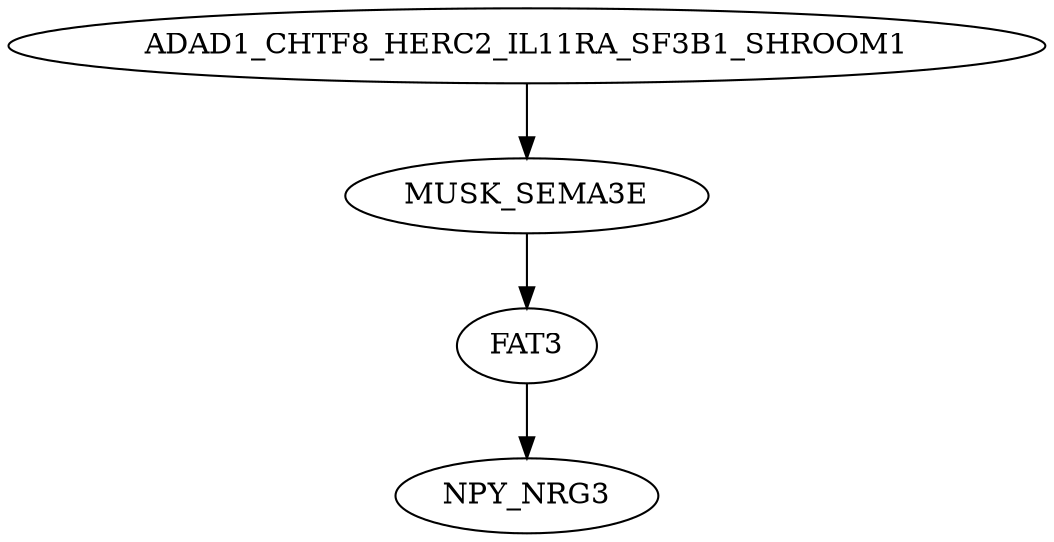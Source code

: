digraph CLL003_tree1 {
v0 [label="NPY_NRG3"];
v1 [label="ADAD1_CHTF8_HERC2_IL11RA_SF3B1_SHROOM1"];
v3 [label="FAT3"];
v4 [label="MUSK_SEMA3E"];
v1 -> v4;
v3 -> v0;
v4 -> v3;
}
